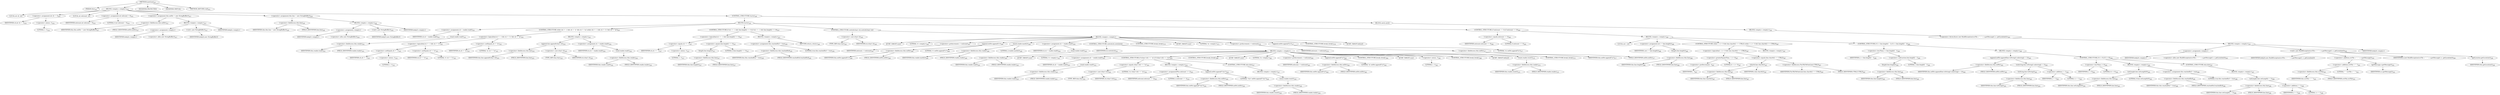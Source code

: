 digraph "nextLine" {  
"964" [label = <(METHOD,nextLine)<SUB>422</SUB>> ]
"39" [label = <(PARAM,this)<SUB>422</SUB>> ]
"965" [label = <(BLOCK,&lt;empty&gt;,&lt;empty&gt;)<SUB>423</SUB>> ]
"966" [label = <(LOCAL,int ch: int)> ]
"967" [label = <(&lt;operator&gt;.assignment,int ch = -1)<SUB>424</SUB>> ]
"968" [label = <(IDENTIFIER,ch,int ch = -1)<SUB>424</SUB>> ]
"969" [label = <(&lt;operator&gt;.minus,-1)<SUB>424</SUB>> ]
"970" [label = <(LITERAL,1,-1)<SUB>424</SUB>> ]
"971" [label = <(LOCAL,int eolcount: int)> ]
"972" [label = <(&lt;operator&gt;.assignment,int eolcount = 0)<SUB>425</SUB>> ]
"973" [label = <(IDENTIFIER,eolcount,int eolcount = 0)<SUB>425</SUB>> ]
"974" [label = <(LITERAL,0,int eolcount = 0)<SUB>425</SUB>> ]
"975" [label = <(&lt;operator&gt;.assignment,this.eolStr = new StringBuffer())<SUB>427</SUB>> ]
"976" [label = <(&lt;operator&gt;.fieldAccess,this.eolStr)<SUB>427</SUB>> ]
"977" [label = <(IDENTIFIER,this,this.eolStr = new StringBuffer())<SUB>427</SUB>> ]
"978" [label = <(FIELD_IDENTIFIER,eolStr,eolStr)<SUB>427</SUB>> ]
"979" [label = <(BLOCK,&lt;empty&gt;,&lt;empty&gt;)<SUB>427</SUB>> ]
"980" [label = <(&lt;operator&gt;.assignment,&lt;empty&gt;)> ]
"981" [label = <(IDENTIFIER,$obj22,&lt;empty&gt;)> ]
"982" [label = <(&lt;operator&gt;.alloc,new StringBuffer())<SUB>427</SUB>> ]
"983" [label = <(&lt;init&gt;,new StringBuffer())<SUB>427</SUB>> ]
"984" [label = <(IDENTIFIER,$obj22,new StringBuffer())> ]
"985" [label = <(IDENTIFIER,$obj22,&lt;empty&gt;)> ]
"986" [label = <(&lt;operator&gt;.assignment,this.line = new StringBuffer())<SUB>428</SUB>> ]
"987" [label = <(&lt;operator&gt;.fieldAccess,this.line)<SUB>428</SUB>> ]
"988" [label = <(IDENTIFIER,this,this.line = new StringBuffer())<SUB>428</SUB>> ]
"989" [label = <(FIELD_IDENTIFIER,line,line)<SUB>428</SUB>> ]
"990" [label = <(BLOCK,&lt;empty&gt;,&lt;empty&gt;)<SUB>428</SUB>> ]
"991" [label = <(&lt;operator&gt;.assignment,&lt;empty&gt;)> ]
"992" [label = <(IDENTIFIER,$obj23,&lt;empty&gt;)> ]
"993" [label = <(&lt;operator&gt;.alloc,new StringBuffer())<SUB>428</SUB>> ]
"994" [label = <(&lt;init&gt;,new StringBuffer())<SUB>428</SUB>> ]
"995" [label = <(IDENTIFIER,$obj23,new StringBuffer())> ]
"996" [label = <(IDENTIFIER,$obj23,&lt;empty&gt;)> ]
"997" [label = <(CONTROL_STRUCTURE,try,try)<SUB>430</SUB>> ]
"998" [label = <(BLOCK,try,try)<SUB>430</SUB>> ]
"999" [label = <(&lt;operator&gt;.assignment,ch = reader.read())<SUB>431</SUB>> ]
"1000" [label = <(IDENTIFIER,ch,ch = reader.read())<SUB>431</SUB>> ]
"1001" [label = <(read,reader.read())<SUB>431</SUB>> ]
"1002" [label = <(&lt;operator&gt;.fieldAccess,this.reader)<SUB>431</SUB>> ]
"1003" [label = <(IDENTIFIER,this,reader.read())<SUB>431</SUB>> ]
"1004" [label = <(FIELD_IDENTIFIER,reader,reader)<SUB>431</SUB>> ]
"1005" [label = <(CONTROL_STRUCTURE,while (ch != -1 &amp;&amp; ch != '\r' &amp;&amp; ch != '\n'),while (ch != -1 &amp;&amp; ch != '\r' &amp;&amp; ch != '\n'))<SUB>432</SUB>> ]
"1006" [label = <(&lt;operator&gt;.logicalAnd,ch != -1 &amp;&amp; ch != '\r' &amp;&amp; ch != '\n')<SUB>432</SUB>> ]
"1007" [label = <(&lt;operator&gt;.logicalAnd,ch != -1 &amp;&amp; ch != '\r')<SUB>432</SUB>> ]
"1008" [label = <(&lt;operator&gt;.notEquals,ch != -1)<SUB>432</SUB>> ]
"1009" [label = <(IDENTIFIER,ch,ch != -1)<SUB>432</SUB>> ]
"1010" [label = <(&lt;operator&gt;.minus,-1)<SUB>432</SUB>> ]
"1011" [label = <(LITERAL,1,-1)<SUB>432</SUB>> ]
"1012" [label = <(&lt;operator&gt;.notEquals,ch != '\r')<SUB>432</SUB>> ]
"1013" [label = <(IDENTIFIER,ch,ch != '\r')<SUB>432</SUB>> ]
"1014" [label = <(LITERAL,'\r',ch != '\r')<SUB>432</SUB>> ]
"1015" [label = <(&lt;operator&gt;.notEquals,ch != '\n')<SUB>432</SUB>> ]
"1016" [label = <(IDENTIFIER,ch,ch != '\n')<SUB>432</SUB>> ]
"1017" [label = <(LITERAL,'\n',ch != '\n')<SUB>432</SUB>> ]
"1018" [label = <(BLOCK,&lt;empty&gt;,&lt;empty&gt;)<SUB>432</SUB>> ]
"1019" [label = <(append,line.append((char) ch))<SUB>433</SUB>> ]
"1020" [label = <(&lt;operator&gt;.fieldAccess,this.line)<SUB>433</SUB>> ]
"1021" [label = <(IDENTIFIER,this,line.append((char) ch))<SUB>433</SUB>> ]
"1022" [label = <(FIELD_IDENTIFIER,line,line)<SUB>433</SUB>> ]
"1023" [label = <(&lt;operator&gt;.cast,(char) ch)<SUB>433</SUB>> ]
"1024" [label = <(TYPE_REF,char,char)<SUB>433</SUB>> ]
"1025" [label = <(IDENTIFIER,ch,(char) ch)<SUB>433</SUB>> ]
"1026" [label = <(&lt;operator&gt;.assignment,ch = reader.read())<SUB>434</SUB>> ]
"1027" [label = <(IDENTIFIER,ch,ch = reader.read())<SUB>434</SUB>> ]
"1028" [label = <(read,reader.read())<SUB>434</SUB>> ]
"1029" [label = <(&lt;operator&gt;.fieldAccess,this.reader)<SUB>434</SUB>> ]
"1030" [label = <(IDENTIFIER,this,reader.read())<SUB>434</SUB>> ]
"1031" [label = <(FIELD_IDENTIFIER,reader,reader)<SUB>434</SUB>> ]
"1032" [label = <(CONTROL_STRUCTURE,if (ch == -1 &amp;&amp; line.length() == 0),if (ch == -1 &amp;&amp; line.length() == 0))<SUB>437</SUB>> ]
"1033" [label = <(&lt;operator&gt;.logicalAnd,ch == -1 &amp;&amp; line.length() == 0)<SUB>437</SUB>> ]
"1034" [label = <(&lt;operator&gt;.equals,ch == -1)<SUB>437</SUB>> ]
"1035" [label = <(IDENTIFIER,ch,ch == -1)<SUB>437</SUB>> ]
"1036" [label = <(&lt;operator&gt;.minus,-1)<SUB>437</SUB>> ]
"1037" [label = <(LITERAL,1,-1)<SUB>437</SUB>> ]
"1038" [label = <(&lt;operator&gt;.equals,line.length() == 0)<SUB>437</SUB>> ]
"1039" [label = <(length,line.length())<SUB>437</SUB>> ]
"1040" [label = <(&lt;operator&gt;.fieldAccess,this.line)<SUB>437</SUB>> ]
"1041" [label = <(IDENTIFIER,this,line.length())<SUB>437</SUB>> ]
"1042" [label = <(FIELD_IDENTIFIER,line,line)<SUB>437</SUB>> ]
"1043" [label = <(LITERAL,0,line.length() == 0)<SUB>437</SUB>> ]
"1044" [label = <(BLOCK,&lt;empty&gt;,&lt;empty&gt;)<SUB>437</SUB>> ]
"1045" [label = <(&lt;operator&gt;.assignment,this.reachedEof = true)<SUB>439</SUB>> ]
"1046" [label = <(&lt;operator&gt;.fieldAccess,this.reachedEof)<SUB>439</SUB>> ]
"1047" [label = <(IDENTIFIER,this,this.reachedEof = true)<SUB>439</SUB>> ]
"1048" [label = <(FIELD_IDENTIFIER,reachedEof,reachedEof)<SUB>439</SUB>> ]
"1049" [label = <(LITERAL,true,this.reachedEof = true)<SUB>439</SUB>> ]
"1050" [label = <(RETURN,return;,return;)<SUB>440</SUB>> ]
"1051" [label = <(CONTROL_STRUCTURE,switch((char) ch),switch((char) ch))> ]
"1052" [label = <(&lt;operator&gt;.cast,(char) ch)<SUB>443</SUB>> ]
"1053" [label = <(TYPE_REF,char,char)<SUB>443</SUB>> ]
"1054" [label = <(IDENTIFIER,ch,(char) ch)<SUB>443</SUB>> ]
"1055" [label = <(BLOCK,&lt;empty&gt;,&lt;empty&gt;)> ]
"1056" [label = <(JUMP_TARGET,case)> ]
"1057" [label = <(LITERAL,'\r',&lt;empty&gt;)<SUB>444</SUB>> ]
"1058" [label = <(&lt;operator&gt;.preIncrement,++eolcount)<SUB>447</SUB>> ]
"1059" [label = <(IDENTIFIER,eolcount,++eolcount)<SUB>447</SUB>> ]
"1060" [label = <(append,eolStr.append('\r'))<SUB>448</SUB>> ]
"1061" [label = <(&lt;operator&gt;.fieldAccess,this.eolStr)<SUB>448</SUB>> ]
"1062" [label = <(IDENTIFIER,this,eolStr.append('\r'))<SUB>448</SUB>> ]
"1063" [label = <(FIELD_IDENTIFIER,eolStr,eolStr)<SUB>448</SUB>> ]
"1064" [label = <(LITERAL,'\r',eolStr.append('\r'))<SUB>448</SUB>> ]
"1065" [label = <(mark,reader.mark(2))<SUB>449</SUB>> ]
"1066" [label = <(&lt;operator&gt;.fieldAccess,this.reader)<SUB>449</SUB>> ]
"1067" [label = <(IDENTIFIER,this,reader.mark(2))<SUB>449</SUB>> ]
"1068" [label = <(FIELD_IDENTIFIER,reader,reader)<SUB>449</SUB>> ]
"1069" [label = <(LITERAL,2,reader.mark(2))<SUB>449</SUB>> ]
"1070" [label = <(&lt;operator&gt;.assignment,ch = reader.read())<SUB>450</SUB>> ]
"1071" [label = <(IDENTIFIER,ch,ch = reader.read())<SUB>450</SUB>> ]
"1072" [label = <(read,reader.read())<SUB>450</SUB>> ]
"1073" [label = <(&lt;operator&gt;.fieldAccess,this.reader)<SUB>450</SUB>> ]
"1074" [label = <(IDENTIFIER,this,reader.read())<SUB>450</SUB>> ]
"1075" [label = <(FIELD_IDENTIFIER,reader,reader)<SUB>450</SUB>> ]
"1076" [label = <(CONTROL_STRUCTURE,switch(ch),switch(ch))> ]
"1077" [label = <(IDENTIFIER,ch,switch(ch))<SUB>451</SUB>> ]
"1078" [label = <(BLOCK,&lt;empty&gt;,&lt;empty&gt;)> ]
"1079" [label = <(JUMP_TARGET,case)> ]
"1080" [label = <(LITERAL,'\r',&lt;empty&gt;)<SUB>452</SUB>> ]
"1081" [label = <(&lt;operator&gt;.assignment,ch = reader.read())<SUB>453</SUB>> ]
"1082" [label = <(IDENTIFIER,ch,ch = reader.read())<SUB>453</SUB>> ]
"1083" [label = <(read,reader.read())<SUB>453</SUB>> ]
"1084" [label = <(&lt;operator&gt;.fieldAccess,this.reader)<SUB>453</SUB>> ]
"1085" [label = <(IDENTIFIER,this,reader.read())<SUB>453</SUB>> ]
"1086" [label = <(FIELD_IDENTIFIER,reader,reader)<SUB>453</SUB>> ]
"1087" [label = <(CONTROL_STRUCTURE,if ((char) (ch) == '\n'),if ((char) (ch) == '\n'))<SUB>454</SUB>> ]
"1088" [label = <(&lt;operator&gt;.equals,(char) (ch) == '\n')<SUB>454</SUB>> ]
"1089" [label = <(&lt;operator&gt;.cast,(char) (ch))<SUB>454</SUB>> ]
"1090" [label = <(TYPE_REF,char,char)<SUB>454</SUB>> ]
"1091" [label = <(IDENTIFIER,ch,(char) (ch))<SUB>454</SUB>> ]
"1092" [label = <(LITERAL,'\n',(char) (ch) == '\n')<SUB>454</SUB>> ]
"1093" [label = <(BLOCK,&lt;empty&gt;,&lt;empty&gt;)<SUB>454</SUB>> ]
"1094" [label = <(&lt;operator&gt;.assignmentPlus,eolcount += 2)<SUB>455</SUB>> ]
"1095" [label = <(IDENTIFIER,eolcount,eolcount += 2)<SUB>455</SUB>> ]
"1096" [label = <(LITERAL,2,eolcount += 2)<SUB>455</SUB>> ]
"1097" [label = <(append,eolStr.append(&quot;\r\n&quot;))<SUB>456</SUB>> ]
"1098" [label = <(&lt;operator&gt;.fieldAccess,this.eolStr)<SUB>456</SUB>> ]
"1099" [label = <(IDENTIFIER,this,eolStr.append(&quot;\r\n&quot;))<SUB>456</SUB>> ]
"1100" [label = <(FIELD_IDENTIFIER,eolStr,eolStr)<SUB>456</SUB>> ]
"1101" [label = <(LITERAL,&quot;\r\n&quot;,eolStr.append(&quot;\r\n&quot;))<SUB>456</SUB>> ]
"1102" [label = <(CONTROL_STRUCTURE,else,else)<SUB>457</SUB>> ]
"1103" [label = <(BLOCK,&lt;empty&gt;,&lt;empty&gt;)<SUB>457</SUB>> ]
"1104" [label = <(reset,reader.reset())<SUB>458</SUB>> ]
"1105" [label = <(&lt;operator&gt;.fieldAccess,this.reader)<SUB>458</SUB>> ]
"1106" [label = <(IDENTIFIER,this,reader.reset())<SUB>458</SUB>> ]
"1107" [label = <(FIELD_IDENTIFIER,reader,reader)<SUB>458</SUB>> ]
"1108" [label = <(CONTROL_STRUCTURE,break;,break;)<SUB>460</SUB>> ]
"1109" [label = <(JUMP_TARGET,case)> ]
"1110" [label = <(LITERAL,'\n',&lt;empty&gt;)<SUB>461</SUB>> ]
"1111" [label = <(&lt;operator&gt;.preIncrement,++eolcount)<SUB>462</SUB>> ]
"1112" [label = <(IDENTIFIER,eolcount,++eolcount)<SUB>462</SUB>> ]
"1113" [label = <(append,eolStr.append('\n'))<SUB>463</SUB>> ]
"1114" [label = <(&lt;operator&gt;.fieldAccess,this.eolStr)<SUB>463</SUB>> ]
"1115" [label = <(IDENTIFIER,this,eolStr.append('\n'))<SUB>463</SUB>> ]
"1116" [label = <(FIELD_IDENTIFIER,eolStr,eolStr)<SUB>463</SUB>> ]
"1117" [label = <(LITERAL,'\n',eolStr.append('\n'))<SUB>463</SUB>> ]
"1118" [label = <(CONTROL_STRUCTURE,break;,break;)<SUB>464</SUB>> ]
"1119" [label = <(JUMP_TARGET,case)> ]
"1120" [label = <(&lt;operator&gt;.minus,-1)<SUB>465</SUB>> ]
"1121" [label = <(LITERAL,1,-1)<SUB>465</SUB>> ]
"1122" [label = <(CONTROL_STRUCTURE,break;,break;)<SUB>468</SUB>> ]
"1123" [label = <(JUMP_TARGET,default)> ]
"1124" [label = <(reset,reader.reset())<SUB>470</SUB>> ]
"1125" [label = <(&lt;operator&gt;.fieldAccess,this.reader)<SUB>470</SUB>> ]
"1126" [label = <(IDENTIFIER,this,reader.reset())<SUB>470</SUB>> ]
"1127" [label = <(FIELD_IDENTIFIER,reader,reader)<SUB>470</SUB>> ]
"1128" [label = <(CONTROL_STRUCTURE,break;,break;)<SUB>471</SUB>> ]
"1129" [label = <(CONTROL_STRUCTURE,break;,break;)<SUB>473</SUB>> ]
"1130" [label = <(JUMP_TARGET,case)> ]
"1131" [label = <(LITERAL,'\n',&lt;empty&gt;)<SUB>475</SUB>> ]
"1132" [label = <(&lt;operator&gt;.preIncrement,++eolcount)<SUB>476</SUB>> ]
"1133" [label = <(IDENTIFIER,eolcount,++eolcount)<SUB>476</SUB>> ]
"1134" [label = <(append,eolStr.append('\n'))<SUB>477</SUB>> ]
"1135" [label = <(&lt;operator&gt;.fieldAccess,this.eolStr)<SUB>477</SUB>> ]
"1136" [label = <(IDENTIFIER,this,eolStr.append('\n'))<SUB>477</SUB>> ]
"1137" [label = <(FIELD_IDENTIFIER,eolStr,eolStr)<SUB>477</SUB>> ]
"1138" [label = <(LITERAL,'\n',eolStr.append('\n'))<SUB>477</SUB>> ]
"1139" [label = <(CONTROL_STRUCTURE,break;,break;)<SUB>478</SUB>> ]
"1140" [label = <(JUMP_TARGET,default)> ]
"1141" [label = <(CONTROL_STRUCTURE,if (eolcount == 0),if (eolcount == 0))<SUB>485</SUB>> ]
"1142" [label = <(&lt;operator&gt;.equals,eolcount == 0)<SUB>485</SUB>> ]
"1143" [label = <(IDENTIFIER,eolcount,eolcount == 0)<SUB>485</SUB>> ]
"1144" [label = <(LITERAL,0,eolcount == 0)<SUB>485</SUB>> ]
"1145" [label = <(BLOCK,&lt;empty&gt;,&lt;empty&gt;)<SUB>485</SUB>> ]
"1146" [label = <(LOCAL,int i: int)> ]
"1147" [label = <(&lt;operator&gt;.assignment,int i = line.length())<SUB>486</SUB>> ]
"1148" [label = <(IDENTIFIER,i,int i = line.length())<SUB>486</SUB>> ]
"1149" [label = <(length,line.length())<SUB>486</SUB>> ]
"1150" [label = <(&lt;operator&gt;.fieldAccess,this.line)<SUB>486</SUB>> ]
"1151" [label = <(IDENTIFIER,this,line.length())<SUB>486</SUB>> ]
"1152" [label = <(FIELD_IDENTIFIER,line,line)<SUB>486</SUB>> ]
"1153" [label = <(CONTROL_STRUCTURE,while (--i &gt;= 0 &amp;&amp; line.charAt(i) == CTRLZ),while (--i &gt;= 0 &amp;&amp; line.charAt(i) == CTRLZ))<SUB>487</SUB>> ]
"1154" [label = <(&lt;operator&gt;.logicalAnd,--i &gt;= 0 &amp;&amp; line.charAt(i) == CTRLZ)<SUB>487</SUB>> ]
"1155" [label = <(&lt;operator&gt;.greaterEqualsThan,--i &gt;= 0)<SUB>487</SUB>> ]
"1156" [label = <(&lt;operator&gt;.preDecrement,--i)<SUB>487</SUB>> ]
"1157" [label = <(IDENTIFIER,i,--i)<SUB>487</SUB>> ]
"1158" [label = <(LITERAL,0,--i &gt;= 0)<SUB>487</SUB>> ]
"1159" [label = <(&lt;operator&gt;.equals,line.charAt(i) == CTRLZ)<SUB>487</SUB>> ]
"1160" [label = <(charAt,line.charAt(i))<SUB>487</SUB>> ]
"1161" [label = <(&lt;operator&gt;.fieldAccess,this.line)<SUB>487</SUB>> ]
"1162" [label = <(IDENTIFIER,this,line.charAt(i))<SUB>487</SUB>> ]
"1163" [label = <(FIELD_IDENTIFIER,line,line)<SUB>487</SUB>> ]
"1164" [label = <(IDENTIFIER,i,line.charAt(i))<SUB>487</SUB>> ]
"1165" [label = <(&lt;operator&gt;.fieldAccess,FixCRLF$OneLiner.CTRLZ)<SUB>487</SUB>> ]
"1166" [label = <(IDENTIFIER,FixCRLF$OneLiner,line.charAt(i) == CTRLZ)<SUB>487</SUB>> ]
"1167" [label = <(FIELD_IDENTIFIER,CTRLZ,CTRLZ)<SUB>487</SUB>> ]
"1168" [label = <(BLOCK,&lt;empty&gt;,&lt;empty&gt;)<SUB>487</SUB>> ]
"1169" [label = <(CONTROL_STRUCTURE,if (i &lt; line.length() - 1),if (i &lt; line.length() - 1))<SUB>490</SUB>> ]
"1170" [label = <(&lt;operator&gt;.lessThan,i &lt; line.length() - 1)<SUB>490</SUB>> ]
"1171" [label = <(IDENTIFIER,i,i &lt; line.length() - 1)<SUB>490</SUB>> ]
"1172" [label = <(&lt;operator&gt;.subtraction,line.length() - 1)<SUB>490</SUB>> ]
"1173" [label = <(length,line.length())<SUB>490</SUB>> ]
"1174" [label = <(&lt;operator&gt;.fieldAccess,this.line)<SUB>490</SUB>> ]
"1175" [label = <(IDENTIFIER,this,line.length())<SUB>490</SUB>> ]
"1176" [label = <(FIELD_IDENTIFIER,line,line)<SUB>490</SUB>> ]
"1177" [label = <(LITERAL,1,line.length() - 1)<SUB>490</SUB>> ]
"1178" [label = <(BLOCK,&lt;empty&gt;,&lt;empty&gt;)<SUB>490</SUB>> ]
"1179" [label = <(append,eofStr.append(line.toString().substring(i + 1)))<SUB>493</SUB>> ]
"1180" [label = <(&lt;operator&gt;.fieldAccess,this.eofStr)<SUB>493</SUB>> ]
"1181" [label = <(IDENTIFIER,this,eofStr.append(line.toString().substring(i + 1)))<SUB>493</SUB>> ]
"1182" [label = <(FIELD_IDENTIFIER,eofStr,eofStr)<SUB>493</SUB>> ]
"1183" [label = <(substring,line.toString().substring(i + 1))<SUB>493</SUB>> ]
"1184" [label = <(toString,line.toString())<SUB>493</SUB>> ]
"1185" [label = <(&lt;operator&gt;.fieldAccess,this.line)<SUB>493</SUB>> ]
"1186" [label = <(IDENTIFIER,this,line.toString())<SUB>493</SUB>> ]
"1187" [label = <(FIELD_IDENTIFIER,line,line)<SUB>493</SUB>> ]
"1188" [label = <(&lt;operator&gt;.addition,i + 1)<SUB>493</SUB>> ]
"1189" [label = <(IDENTIFIER,i,i + 1)<SUB>493</SUB>> ]
"1190" [label = <(LITERAL,1,i + 1)<SUB>493</SUB>> ]
"1191" [label = <(CONTROL_STRUCTURE,if (i &lt; 0),if (i &lt; 0))<SUB>494</SUB>> ]
"1192" [label = <(&lt;operator&gt;.lessThan,i &lt; 0)<SUB>494</SUB>> ]
"1193" [label = <(IDENTIFIER,i,i &lt; 0)<SUB>494</SUB>> ]
"1194" [label = <(LITERAL,0,i &lt; 0)<SUB>494</SUB>> ]
"1195" [label = <(BLOCK,&lt;empty&gt;,&lt;empty&gt;)<SUB>494</SUB>> ]
"1196" [label = <(setLength,line.setLength(0))<SUB>495</SUB>> ]
"1197" [label = <(&lt;operator&gt;.fieldAccess,this.line)<SUB>495</SUB>> ]
"1198" [label = <(IDENTIFIER,this,line.setLength(0))<SUB>495</SUB>> ]
"1199" [label = <(FIELD_IDENTIFIER,line,line)<SUB>495</SUB>> ]
"1200" [label = <(LITERAL,0,line.setLength(0))<SUB>495</SUB>> ]
"1201" [label = <(&lt;operator&gt;.assignment,this.reachedEof = true)<SUB>496</SUB>> ]
"1202" [label = <(&lt;operator&gt;.fieldAccess,this.reachedEof)<SUB>496</SUB>> ]
"1203" [label = <(IDENTIFIER,this,this.reachedEof = true)<SUB>496</SUB>> ]
"1204" [label = <(FIELD_IDENTIFIER,reachedEof,reachedEof)<SUB>496</SUB>> ]
"1205" [label = <(LITERAL,true,this.reachedEof = true)<SUB>496</SUB>> ]
"1206" [label = <(CONTROL_STRUCTURE,else,else)<SUB>497</SUB>> ]
"1207" [label = <(BLOCK,&lt;empty&gt;,&lt;empty&gt;)<SUB>497</SUB>> ]
"1208" [label = <(setLength,line.setLength(i + 1))<SUB>498</SUB>> ]
"1209" [label = <(&lt;operator&gt;.fieldAccess,this.line)<SUB>498</SUB>> ]
"1210" [label = <(IDENTIFIER,this,line.setLength(i + 1))<SUB>498</SUB>> ]
"1211" [label = <(FIELD_IDENTIFIER,line,line)<SUB>498</SUB>> ]
"1212" [label = <(&lt;operator&gt;.addition,i + 1)<SUB>498</SUB>> ]
"1213" [label = <(IDENTIFIER,i,i + 1)<SUB>498</SUB>> ]
"1214" [label = <(LITERAL,1,i + 1)<SUB>498</SUB>> ]
"1215" [label = <(BLOCK,catch,catch)> ]
"1216" [label = <(BLOCK,&lt;empty&gt;,&lt;empty&gt;)<SUB>504</SUB>> ]
"1217" [label = <(&lt;operator&gt;.throw,throw new BuildException(srcFile + &quot;: &quot; + e.getMessage(), e, getLocation());)<SUB>505</SUB>> ]
"1218" [label = <(BLOCK,&lt;empty&gt;,&lt;empty&gt;)<SUB>505</SUB>> ]
"1219" [label = <(&lt;operator&gt;.assignment,&lt;empty&gt;)> ]
"1220" [label = <(IDENTIFIER,$obj24,&lt;empty&gt;)> ]
"1221" [label = <(&lt;operator&gt;.alloc,new BuildException(srcFile + &quot;: &quot; + e.getMessage(), e, getLocation()))<SUB>505</SUB>> ]
"1222" [label = <(&lt;init&gt;,new BuildException(srcFile + &quot;: &quot; + e.getMessage(), e, getLocation()))<SUB>505</SUB>> ]
"1223" [label = <(IDENTIFIER,$obj24,new BuildException(srcFile + &quot;: &quot; + e.getMessage(), e, getLocation()))> ]
"1224" [label = <(&lt;operator&gt;.addition,srcFile + &quot;: &quot; + e.getMessage())<SUB>505</SUB>> ]
"1225" [label = <(&lt;operator&gt;.addition,srcFile + &quot;: &quot;)<SUB>505</SUB>> ]
"1226" [label = <(&lt;operator&gt;.fieldAccess,this.srcFile)<SUB>505</SUB>> ]
"1227" [label = <(IDENTIFIER,this,srcFile + &quot;: &quot;)<SUB>505</SUB>> ]
"1228" [label = <(FIELD_IDENTIFIER,srcFile,srcFile)<SUB>505</SUB>> ]
"1229" [label = <(LITERAL,&quot;: &quot;,srcFile + &quot;: &quot;)<SUB>505</SUB>> ]
"1230" [label = <(getMessage,e.getMessage())<SUB>505</SUB>> ]
"1231" [label = <(IDENTIFIER,e,e.getMessage())<SUB>505</SUB>> ]
"1232" [label = <(IDENTIFIER,e,new BuildException(srcFile + &quot;: &quot; + e.getMessage(), e, getLocation()))<SUB>506</SUB>> ]
"1233" [label = <(getLocation,getLocation())<SUB>506</SUB>> ]
"38" [label = <(IDENTIFIER,this,getLocation())<SUB>506</SUB>> ]
"1234" [label = <(IDENTIFIER,$obj24,&lt;empty&gt;)> ]
"1235" [label = <(MODIFIER,PROTECTED)> ]
"1236" [label = <(MODIFIER,VIRTUAL)> ]
"1237" [label = <(METHOD_RETURN,void)<SUB>422</SUB>> ]
  "964" -> "39" 
  "964" -> "965" 
  "964" -> "1235" 
  "964" -> "1236" 
  "964" -> "1237" 
  "965" -> "966" 
  "965" -> "967" 
  "965" -> "971" 
  "965" -> "972" 
  "965" -> "975" 
  "965" -> "986" 
  "965" -> "997" 
  "967" -> "968" 
  "967" -> "969" 
  "969" -> "970" 
  "972" -> "973" 
  "972" -> "974" 
  "975" -> "976" 
  "975" -> "979" 
  "976" -> "977" 
  "976" -> "978" 
  "979" -> "980" 
  "979" -> "983" 
  "979" -> "985" 
  "980" -> "981" 
  "980" -> "982" 
  "983" -> "984" 
  "986" -> "987" 
  "986" -> "990" 
  "987" -> "988" 
  "987" -> "989" 
  "990" -> "991" 
  "990" -> "994" 
  "990" -> "996" 
  "991" -> "992" 
  "991" -> "993" 
  "994" -> "995" 
  "997" -> "998" 
  "997" -> "1215" 
  "998" -> "999" 
  "998" -> "1005" 
  "998" -> "1032" 
  "998" -> "1051" 
  "998" -> "1141" 
  "999" -> "1000" 
  "999" -> "1001" 
  "1001" -> "1002" 
  "1002" -> "1003" 
  "1002" -> "1004" 
  "1005" -> "1006" 
  "1005" -> "1018" 
  "1006" -> "1007" 
  "1006" -> "1015" 
  "1007" -> "1008" 
  "1007" -> "1012" 
  "1008" -> "1009" 
  "1008" -> "1010" 
  "1010" -> "1011" 
  "1012" -> "1013" 
  "1012" -> "1014" 
  "1015" -> "1016" 
  "1015" -> "1017" 
  "1018" -> "1019" 
  "1018" -> "1026" 
  "1019" -> "1020" 
  "1019" -> "1023" 
  "1020" -> "1021" 
  "1020" -> "1022" 
  "1023" -> "1024" 
  "1023" -> "1025" 
  "1026" -> "1027" 
  "1026" -> "1028" 
  "1028" -> "1029" 
  "1029" -> "1030" 
  "1029" -> "1031" 
  "1032" -> "1033" 
  "1032" -> "1044" 
  "1033" -> "1034" 
  "1033" -> "1038" 
  "1034" -> "1035" 
  "1034" -> "1036" 
  "1036" -> "1037" 
  "1038" -> "1039" 
  "1038" -> "1043" 
  "1039" -> "1040" 
  "1040" -> "1041" 
  "1040" -> "1042" 
  "1044" -> "1045" 
  "1044" -> "1050" 
  "1045" -> "1046" 
  "1045" -> "1049" 
  "1046" -> "1047" 
  "1046" -> "1048" 
  "1051" -> "1052" 
  "1051" -> "1055" 
  "1052" -> "1053" 
  "1052" -> "1054" 
  "1055" -> "1056" 
  "1055" -> "1057" 
  "1055" -> "1058" 
  "1055" -> "1060" 
  "1055" -> "1065" 
  "1055" -> "1070" 
  "1055" -> "1076" 
  "1055" -> "1129" 
  "1055" -> "1130" 
  "1055" -> "1131" 
  "1055" -> "1132" 
  "1055" -> "1134" 
  "1055" -> "1139" 
  "1055" -> "1140" 
  "1058" -> "1059" 
  "1060" -> "1061" 
  "1060" -> "1064" 
  "1061" -> "1062" 
  "1061" -> "1063" 
  "1065" -> "1066" 
  "1065" -> "1069" 
  "1066" -> "1067" 
  "1066" -> "1068" 
  "1070" -> "1071" 
  "1070" -> "1072" 
  "1072" -> "1073" 
  "1073" -> "1074" 
  "1073" -> "1075" 
  "1076" -> "1077" 
  "1076" -> "1078" 
  "1078" -> "1079" 
  "1078" -> "1080" 
  "1078" -> "1081" 
  "1078" -> "1087" 
  "1078" -> "1108" 
  "1078" -> "1109" 
  "1078" -> "1110" 
  "1078" -> "1111" 
  "1078" -> "1113" 
  "1078" -> "1118" 
  "1078" -> "1119" 
  "1078" -> "1120" 
  "1078" -> "1122" 
  "1078" -> "1123" 
  "1078" -> "1124" 
  "1078" -> "1128" 
  "1081" -> "1082" 
  "1081" -> "1083" 
  "1083" -> "1084" 
  "1084" -> "1085" 
  "1084" -> "1086" 
  "1087" -> "1088" 
  "1087" -> "1093" 
  "1087" -> "1102" 
  "1088" -> "1089" 
  "1088" -> "1092" 
  "1089" -> "1090" 
  "1089" -> "1091" 
  "1093" -> "1094" 
  "1093" -> "1097" 
  "1094" -> "1095" 
  "1094" -> "1096" 
  "1097" -> "1098" 
  "1097" -> "1101" 
  "1098" -> "1099" 
  "1098" -> "1100" 
  "1102" -> "1103" 
  "1103" -> "1104" 
  "1104" -> "1105" 
  "1105" -> "1106" 
  "1105" -> "1107" 
  "1111" -> "1112" 
  "1113" -> "1114" 
  "1113" -> "1117" 
  "1114" -> "1115" 
  "1114" -> "1116" 
  "1120" -> "1121" 
  "1124" -> "1125" 
  "1125" -> "1126" 
  "1125" -> "1127" 
  "1132" -> "1133" 
  "1134" -> "1135" 
  "1134" -> "1138" 
  "1135" -> "1136" 
  "1135" -> "1137" 
  "1141" -> "1142" 
  "1141" -> "1145" 
  "1142" -> "1143" 
  "1142" -> "1144" 
  "1145" -> "1146" 
  "1145" -> "1147" 
  "1145" -> "1153" 
  "1145" -> "1169" 
  "1147" -> "1148" 
  "1147" -> "1149" 
  "1149" -> "1150" 
  "1150" -> "1151" 
  "1150" -> "1152" 
  "1153" -> "1154" 
  "1153" -> "1168" 
  "1154" -> "1155" 
  "1154" -> "1159" 
  "1155" -> "1156" 
  "1155" -> "1158" 
  "1156" -> "1157" 
  "1159" -> "1160" 
  "1159" -> "1165" 
  "1160" -> "1161" 
  "1160" -> "1164" 
  "1161" -> "1162" 
  "1161" -> "1163" 
  "1165" -> "1166" 
  "1165" -> "1167" 
  "1169" -> "1170" 
  "1169" -> "1178" 
  "1170" -> "1171" 
  "1170" -> "1172" 
  "1172" -> "1173" 
  "1172" -> "1177" 
  "1173" -> "1174" 
  "1174" -> "1175" 
  "1174" -> "1176" 
  "1178" -> "1179" 
  "1178" -> "1191" 
  "1179" -> "1180" 
  "1179" -> "1183" 
  "1180" -> "1181" 
  "1180" -> "1182" 
  "1183" -> "1184" 
  "1183" -> "1188" 
  "1184" -> "1185" 
  "1185" -> "1186" 
  "1185" -> "1187" 
  "1188" -> "1189" 
  "1188" -> "1190" 
  "1191" -> "1192" 
  "1191" -> "1195" 
  "1191" -> "1206" 
  "1192" -> "1193" 
  "1192" -> "1194" 
  "1195" -> "1196" 
  "1195" -> "1201" 
  "1196" -> "1197" 
  "1196" -> "1200" 
  "1197" -> "1198" 
  "1197" -> "1199" 
  "1201" -> "1202" 
  "1201" -> "1205" 
  "1202" -> "1203" 
  "1202" -> "1204" 
  "1206" -> "1207" 
  "1207" -> "1208" 
  "1208" -> "1209" 
  "1208" -> "1212" 
  "1209" -> "1210" 
  "1209" -> "1211" 
  "1212" -> "1213" 
  "1212" -> "1214" 
  "1215" -> "1216" 
  "1216" -> "1217" 
  "1217" -> "1218" 
  "1218" -> "1219" 
  "1218" -> "1222" 
  "1218" -> "1234" 
  "1219" -> "1220" 
  "1219" -> "1221" 
  "1222" -> "1223" 
  "1222" -> "1224" 
  "1222" -> "1232" 
  "1222" -> "1233" 
  "1224" -> "1225" 
  "1224" -> "1230" 
  "1225" -> "1226" 
  "1225" -> "1229" 
  "1226" -> "1227" 
  "1226" -> "1228" 
  "1230" -> "1231" 
  "1233" -> "38" 
}
